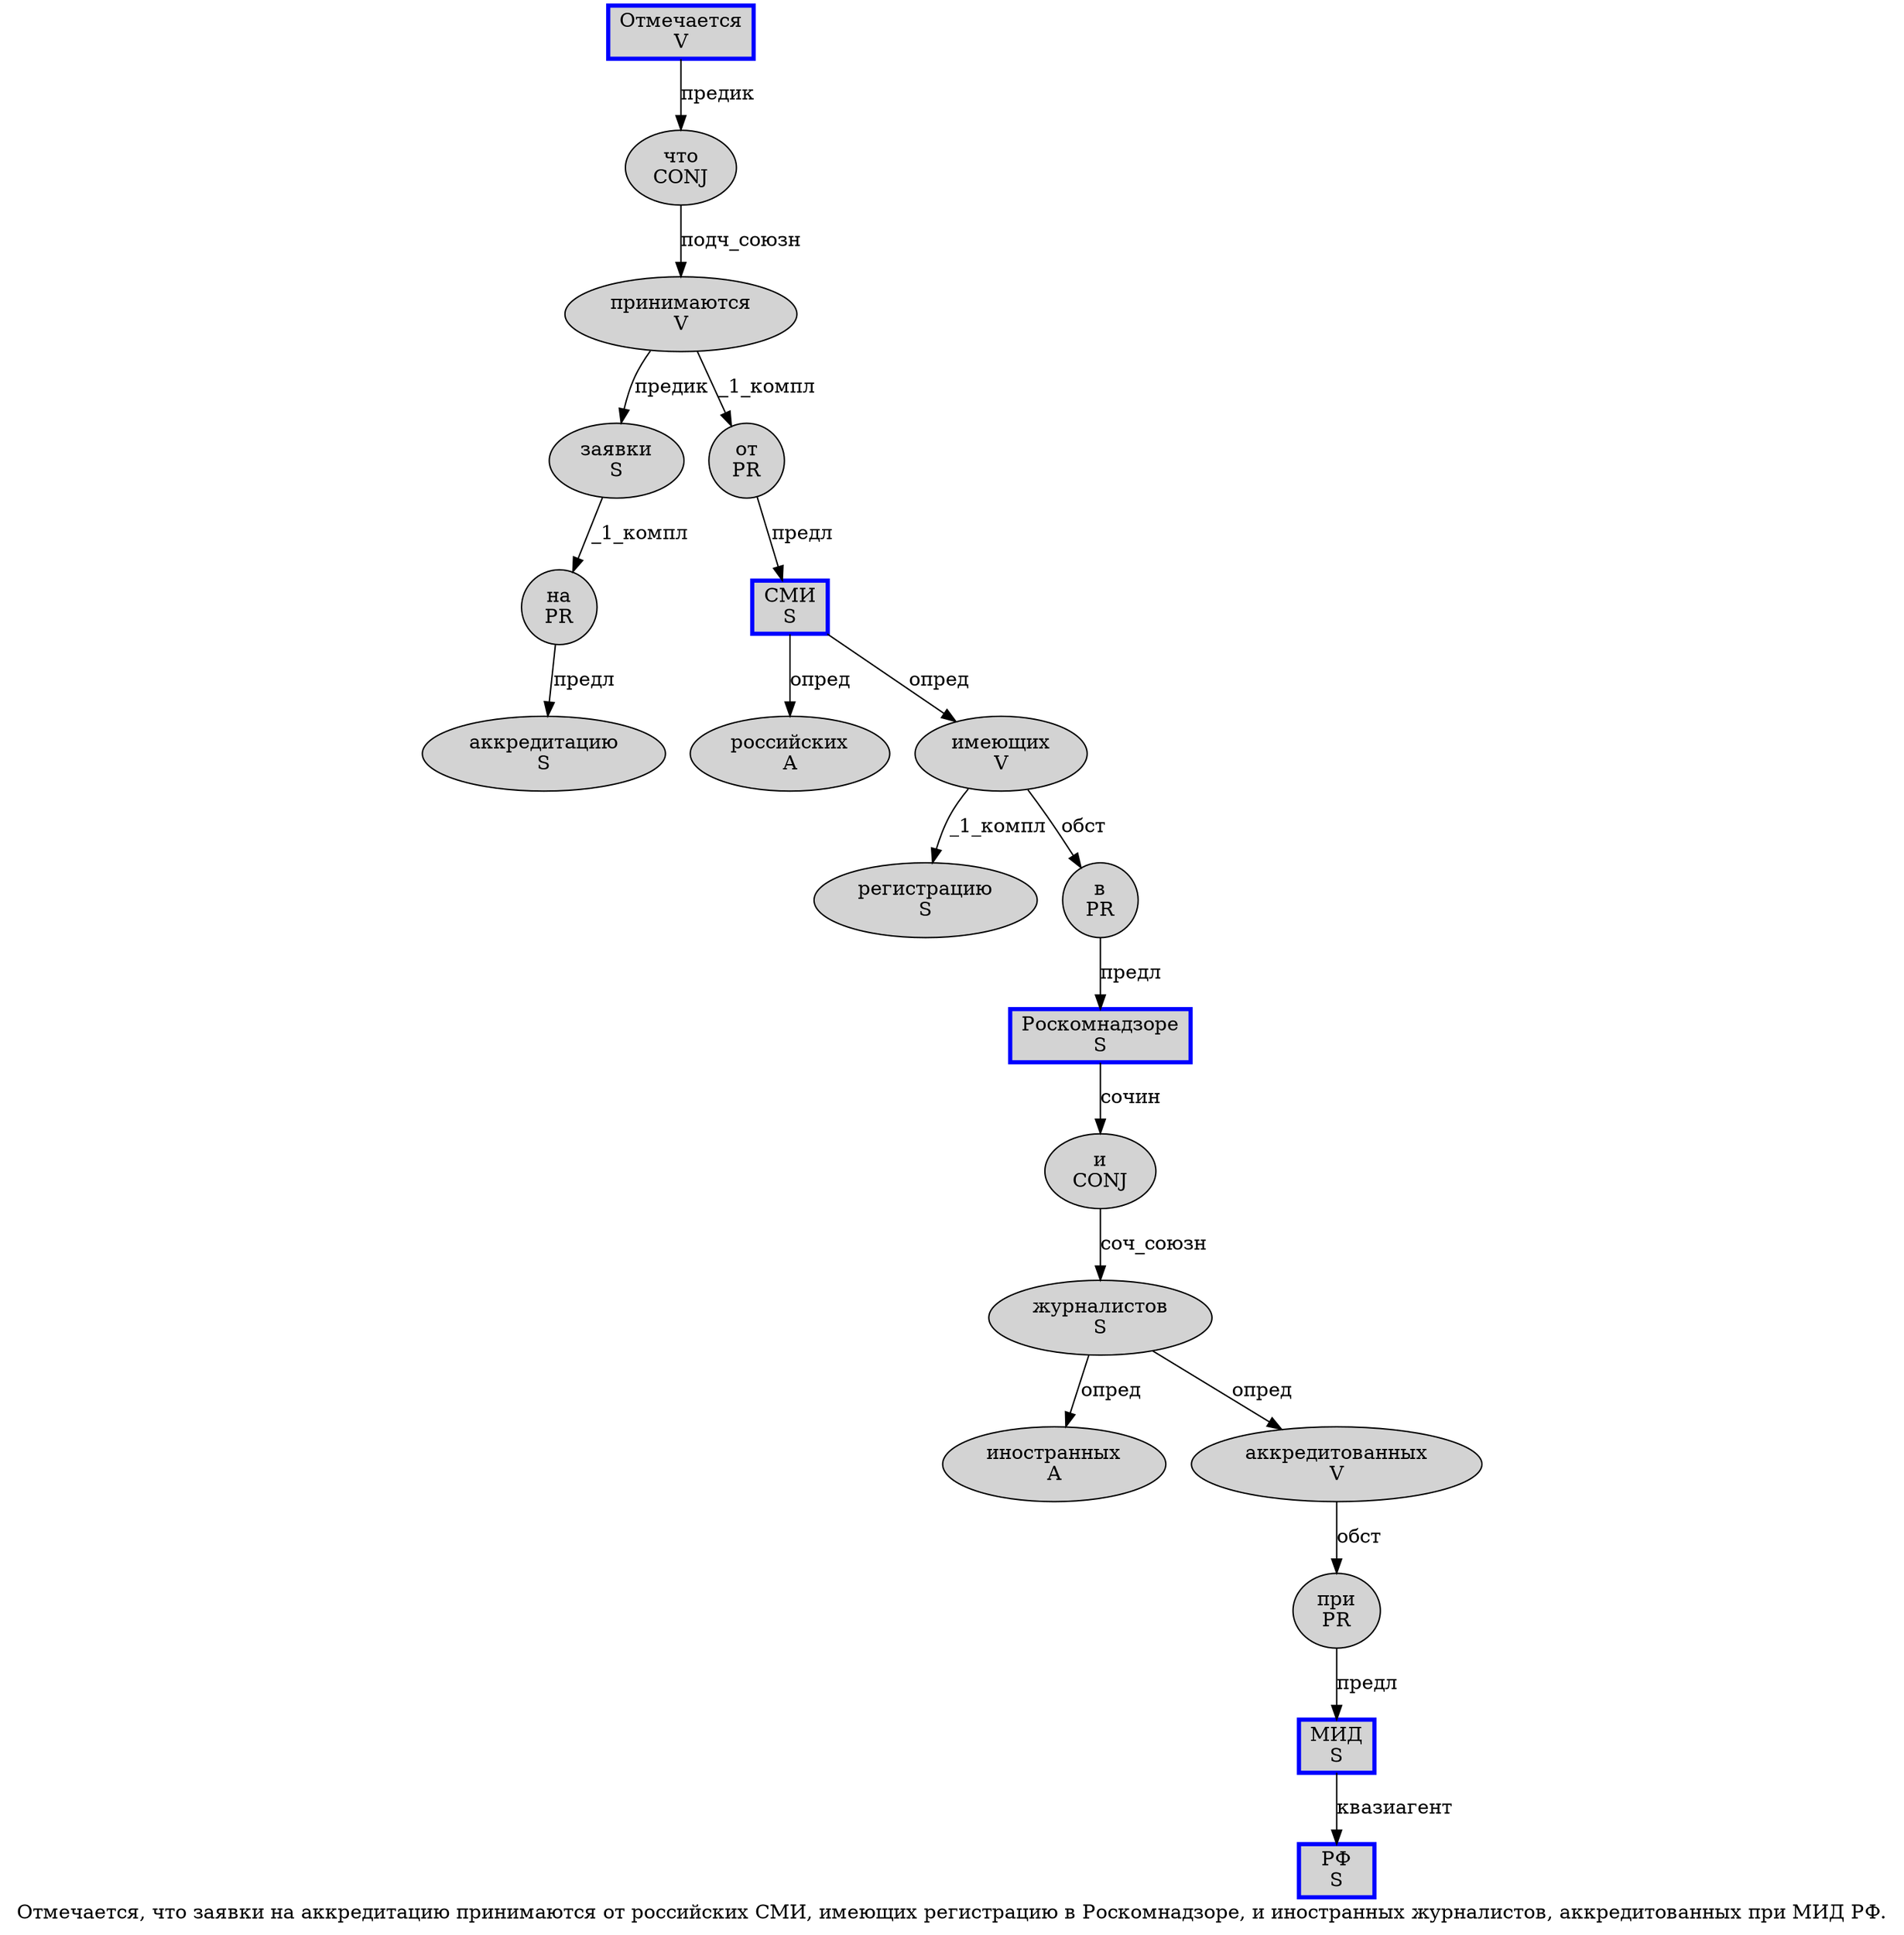 digraph SENTENCE_882 {
	graph [label="Отмечается, что заявки на аккредитацию принимаются от российских СМИ, имеющих регистрацию в Роскомнадзоре, и иностранных журналистов, аккредитованных при МИД РФ."]
	node [style=filled]
		0 [label="Отмечается
V" color=blue fillcolor=lightgray penwidth=3 shape=box]
		2 [label="что
CONJ" color="" fillcolor=lightgray penwidth=1 shape=ellipse]
		3 [label="заявки
S" color="" fillcolor=lightgray penwidth=1 shape=ellipse]
		4 [label="на
PR" color="" fillcolor=lightgray penwidth=1 shape=ellipse]
		5 [label="аккредитацию
S" color="" fillcolor=lightgray penwidth=1 shape=ellipse]
		6 [label="принимаются
V" color="" fillcolor=lightgray penwidth=1 shape=ellipse]
		7 [label="от
PR" color="" fillcolor=lightgray penwidth=1 shape=ellipse]
		8 [label="российских
A" color="" fillcolor=lightgray penwidth=1 shape=ellipse]
		9 [label="СМИ
S" color=blue fillcolor=lightgray penwidth=3 shape=box]
		11 [label="имеющих
V" color="" fillcolor=lightgray penwidth=1 shape=ellipse]
		12 [label="регистрацию
S" color="" fillcolor=lightgray penwidth=1 shape=ellipse]
		13 [label="в
PR" color="" fillcolor=lightgray penwidth=1 shape=ellipse]
		14 [label="Роскомнадзоре
S" color=blue fillcolor=lightgray penwidth=3 shape=box]
		16 [label="и
CONJ" color="" fillcolor=lightgray penwidth=1 shape=ellipse]
		17 [label="иностранных
A" color="" fillcolor=lightgray penwidth=1 shape=ellipse]
		18 [label="журналистов
S" color="" fillcolor=lightgray penwidth=1 shape=ellipse]
		20 [label="аккредитованных
V" color="" fillcolor=lightgray penwidth=1 shape=ellipse]
		21 [label="при
PR" color="" fillcolor=lightgray penwidth=1 shape=ellipse]
		22 [label="МИД
S" color=blue fillcolor=lightgray penwidth=3 shape=box]
		23 [label="РФ
S" color=blue fillcolor=lightgray penwidth=3 shape=box]
			7 -> 9 [label="предл"]
			13 -> 14 [label="предл"]
			2 -> 6 [label="подч_союзн"]
			21 -> 22 [label="предл"]
			4 -> 5 [label="предл"]
			3 -> 4 [label="_1_компл"]
			6 -> 3 [label="предик"]
			6 -> 7 [label="_1_компл"]
			16 -> 18 [label="соч_союзн"]
			14 -> 16 [label="сочин"]
			20 -> 21 [label="обст"]
			22 -> 23 [label="квазиагент"]
			0 -> 2 [label="предик"]
			11 -> 12 [label="_1_компл"]
			11 -> 13 [label="обст"]
			18 -> 17 [label="опред"]
			18 -> 20 [label="опред"]
			9 -> 8 [label="опред"]
			9 -> 11 [label="опред"]
}